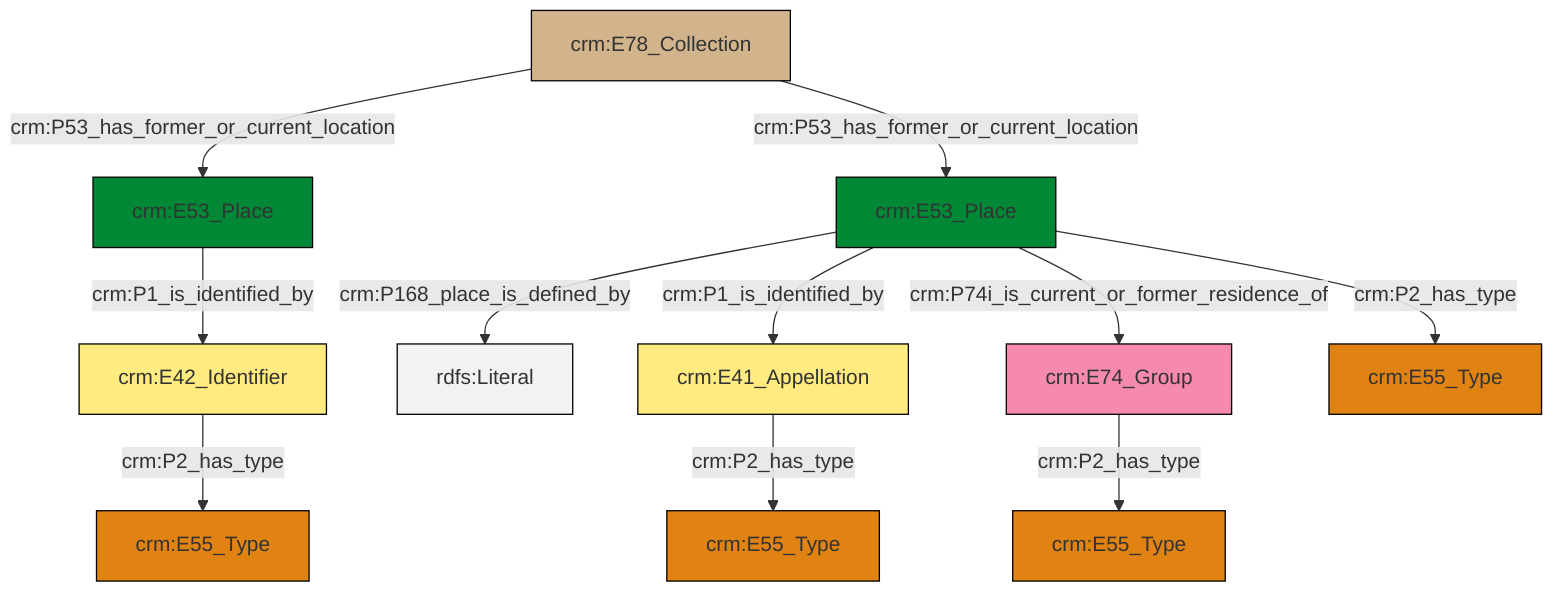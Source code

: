 graph TD
classDef Literal fill:#f2f2f2,stroke:#000000;
classDef CRM_Entity fill:#FFFFFF,stroke:#000000;
classDef Temporal_Entity fill:#00C9E6, stroke:#000000;
classDef Type fill:#E18312, stroke:#000000;
classDef Time-Span fill:#2C9C91, stroke:#000000;
classDef Appellation fill:#FFEB7F, stroke:#000000;
classDef Place fill:#008836, stroke:#000000;
classDef Persistent_Item fill:#B266B2, stroke:#000000;
classDef Conceptual_Object fill:#FFD700, stroke:#000000;
classDef Physical_Thing fill:#D2B48C, stroke:#000000;
classDef Actor fill:#f58aad, stroke:#000000;
classDef PC_Classes fill:#4ce600, stroke:#000000;
classDef Multi fill:#cccccc,stroke:#000000;

0["crm:E74_Group"]:::Actor -->|crm:P2_has_type| 1["crm:E55_Type"]:::Type
4["crm:E53_Place"]:::Place -->|crm:P168_place_is_defined_by| 5[rdfs:Literal]:::Literal
4["crm:E53_Place"]:::Place -->|crm:P1_is_identified_by| 6["crm:E41_Appellation"]:::Appellation
8["crm:E42_Identifier"]:::Appellation -->|crm:P2_has_type| 2["crm:E55_Type"]:::Type
6["crm:E41_Appellation"]:::Appellation -->|crm:P2_has_type| 11["crm:E55_Type"]:::Type
14["crm:E78_Collection"]:::Physical_Thing -->|crm:P53_has_former_or_current_location| 15["crm:E53_Place"]:::Place
14["crm:E78_Collection"]:::Physical_Thing -->|crm:P53_has_former_or_current_location| 4["crm:E53_Place"]:::Place
15["crm:E53_Place"]:::Place -->|crm:P1_is_identified_by| 8["crm:E42_Identifier"]:::Appellation
4["crm:E53_Place"]:::Place -->|crm:P74i_is_current_or_former_residence_of| 0["crm:E74_Group"]:::Actor
4["crm:E53_Place"]:::Place -->|crm:P2_has_type| 18["crm:E55_Type"]:::Type
